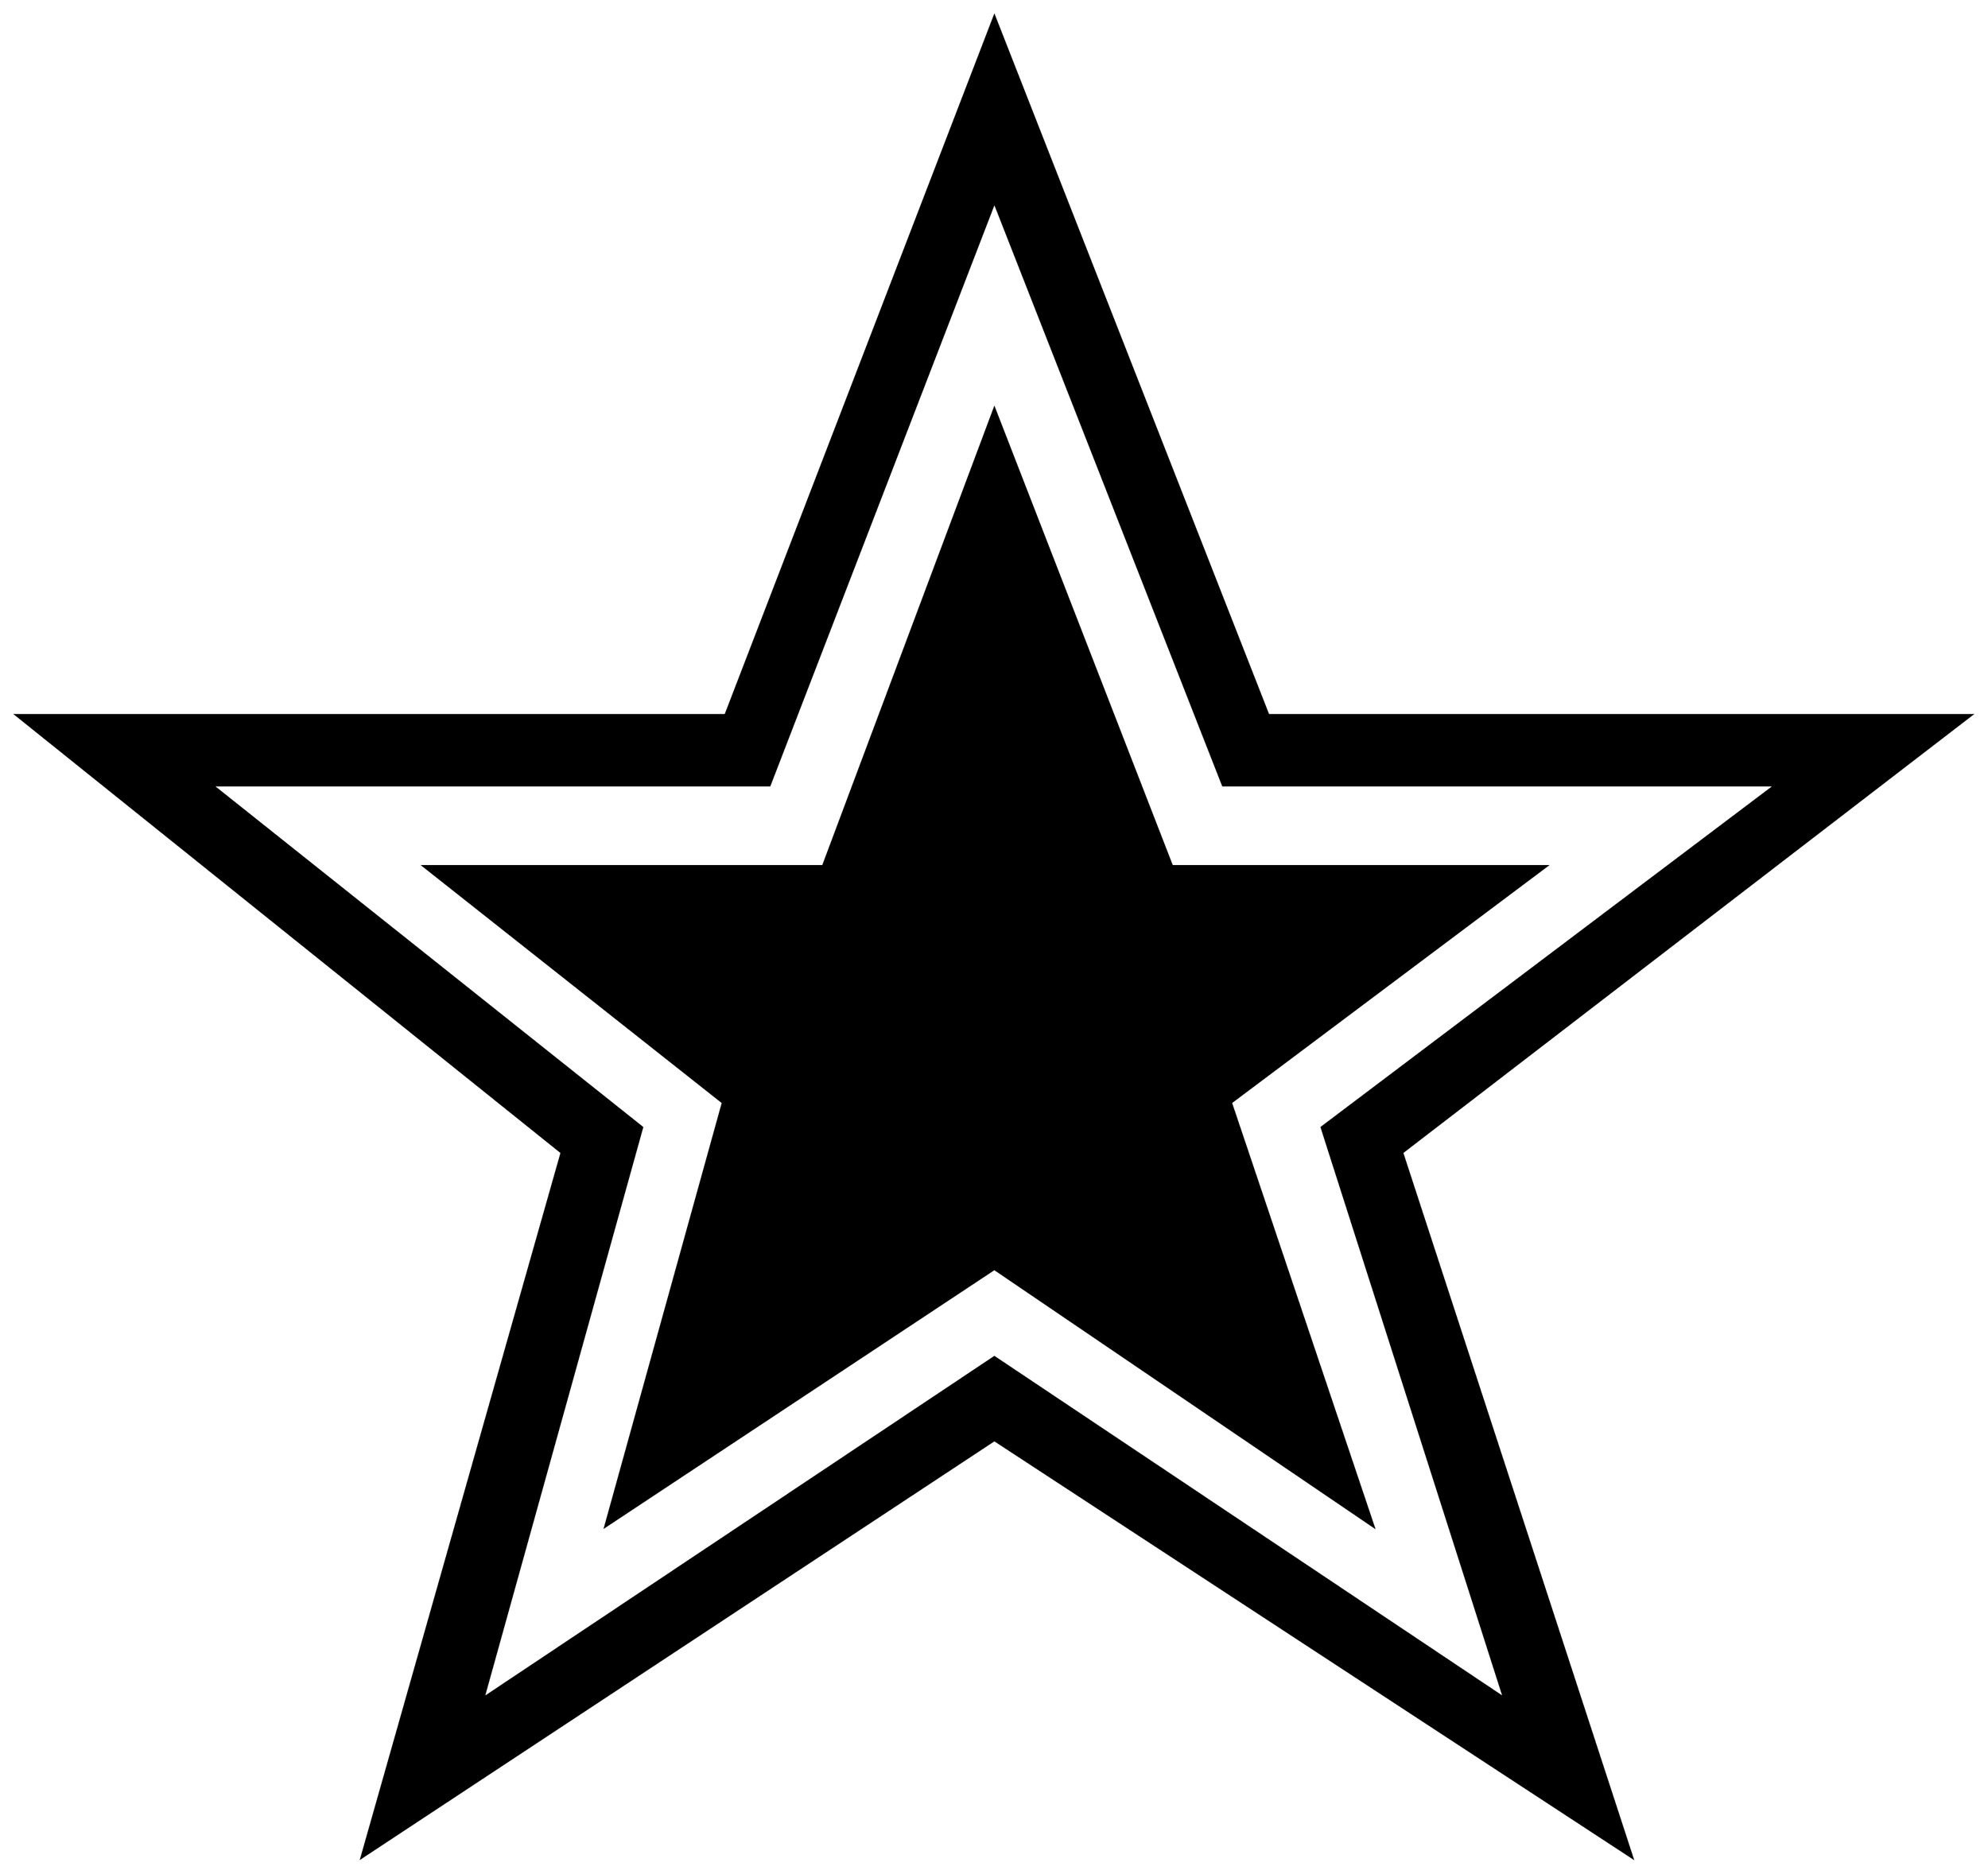 


\begin{tikzpicture}[y=0.80pt, x=0.80pt, yscale=-1.0, xscale=1.0, inner sep=0pt, outer sep=0pt]
\begin{scope}[shift={(100.0,1831.0)},nonzero rule]
  \path[draw=.,fill=.,line width=1.600pt] (1663.0,-885.0) --
    (1208.0,-535.0) -- (1392.0,29.0) -- (882.0,-305.0) --
    (376.0,29.0) -- (536.0,-535.0) -- (100.0,-885.0) --
    (667.0,-885.0) -- (882.0,-1444.0) -- (1101.0,-885.0) --
    (1663.0,-885.0) -- cycle(1507.0,-829.0) -- (1065.0,-829.0)
    -- (882.0,-1296.0) -- (702.0,-829.0) -- (256.0,-829.0) --
    (600.0,-555.0) -- (473.0,-98.0) -- (882.0,-371.0) --
    (1290.0,-98.0) -- (1144.0,-555.0) -- (1507.0,-829.0) --
    cycle(1323.0,-764.0) -- (1071.0,-575.0) -- (1185.0,-236.0)
    -- (882.0,-442.0) -- (571.0,-236.0) -- (665.0,-575.0) --
    (426.0,-764.0) -- (745.0,-764.0) -- (882.0,-1130.0) --
    (1024.0,-764.0) -- (1323.0,-764.0) -- cycle;
\end{scope}

\end{tikzpicture}

